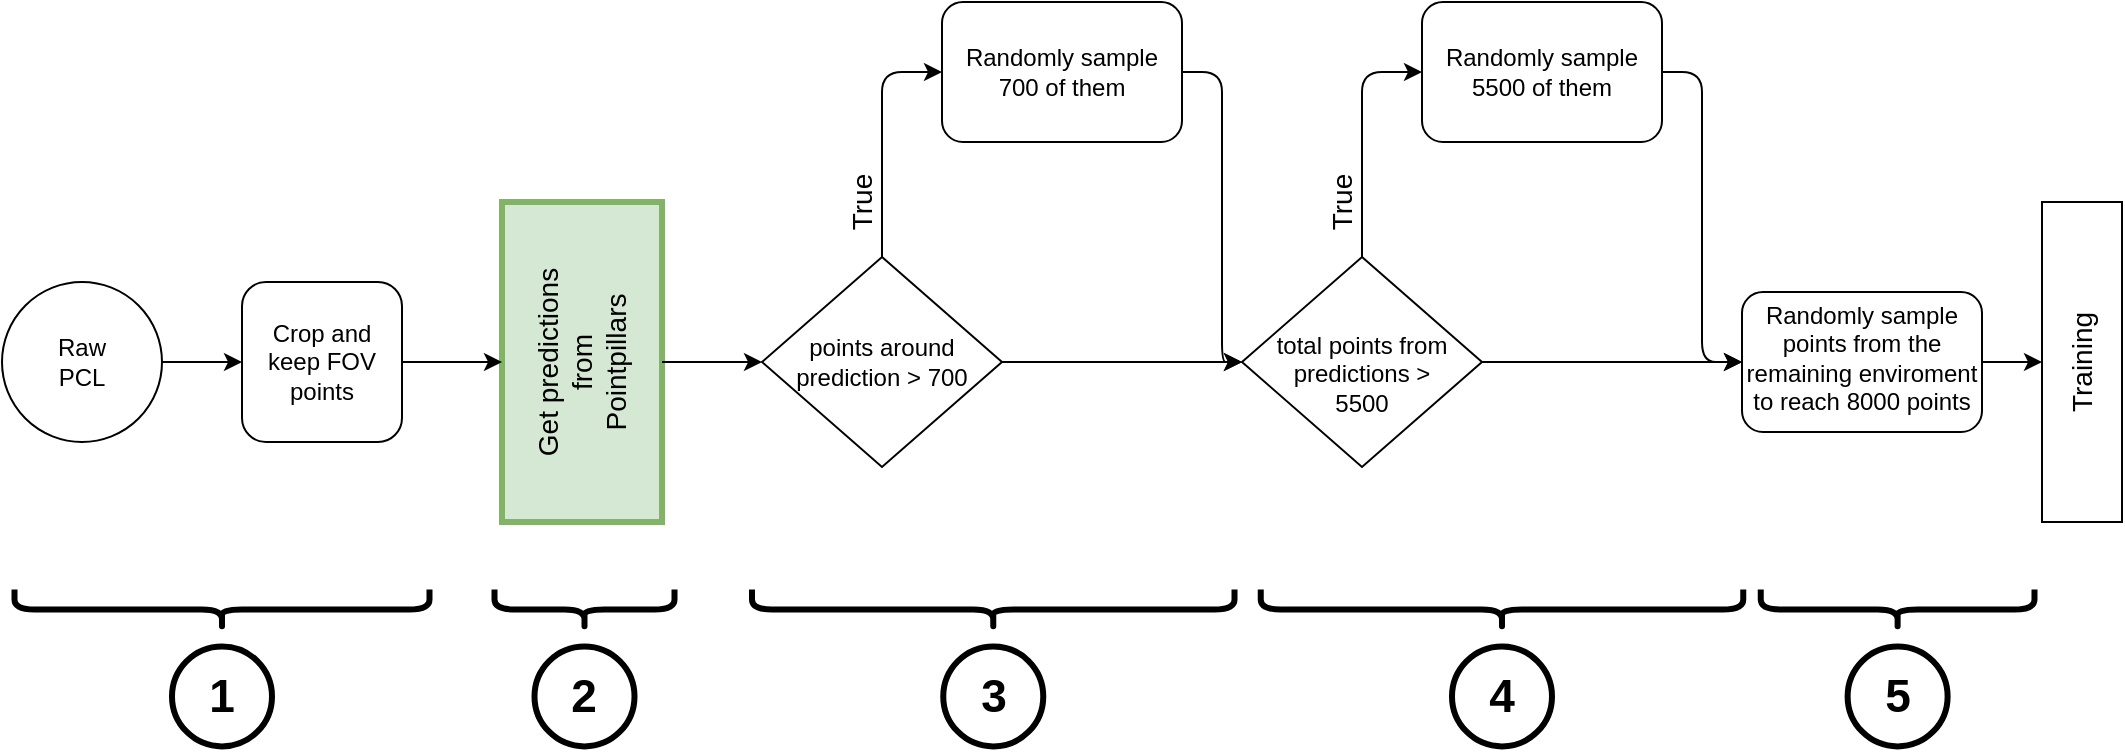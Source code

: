 <mxfile version="14.7.3" type="github">
  <diagram name="Page-1" id="c7488fd3-1785-93aa-aadb-54a6760d102a">
    <mxGraphModel dx="1271" dy="681" grid="1" gridSize="10" guides="1" tooltips="1" connect="1" arrows="1" fold="1" page="1" pageScale="1" pageWidth="1100" pageHeight="850" background="#ffffff" math="0" shadow="0">
      <root>
        <mxCell id="0" />
        <mxCell id="1" parent="0" />
        <mxCell id="LNF0x5uRXGlsWWgb_Sv3-1" value="" style="ellipse;whiteSpace=wrap;html=1;aspect=fixed;" vertex="1" parent="1">
          <mxGeometry x="20" y="360" width="80" height="80" as="geometry" />
        </mxCell>
        <mxCell id="LNF0x5uRXGlsWWgb_Sv3-3" value="" style="rounded=1;whiteSpace=wrap;html=1;" vertex="1" parent="1">
          <mxGeometry x="140" y="360" width="80" height="80" as="geometry" />
        </mxCell>
        <mxCell id="LNF0x5uRXGlsWWgb_Sv3-4" value="" style="rounded=0;whiteSpace=wrap;html=1;fillColor=#d5e8d4;strokeColor=#82b366;strokeWidth=3;" vertex="1" parent="1">
          <mxGeometry x="270" y="320" width="80" height="160" as="geometry" />
        </mxCell>
        <mxCell id="LNF0x5uRXGlsWWgb_Sv3-5" value="" style="rhombus;whiteSpace=wrap;html=1;" vertex="1" parent="1">
          <mxGeometry x="400" y="347.5" width="120" height="105" as="geometry" />
        </mxCell>
        <mxCell id="LNF0x5uRXGlsWWgb_Sv3-7" value="" style="rounded=1;whiteSpace=wrap;html=1;" vertex="1" parent="1">
          <mxGeometry x="490" y="220" width="120" height="70" as="geometry" />
        </mxCell>
        <mxCell id="LNF0x5uRXGlsWWgb_Sv3-9" value="" style="rounded=1;whiteSpace=wrap;html=1;" vertex="1" parent="1">
          <mxGeometry x="890" y="365" width="120" height="70" as="geometry" />
        </mxCell>
        <mxCell id="LNF0x5uRXGlsWWgb_Sv3-10" value="" style="endArrow=classic;html=1;exitX=1;exitY=0.5;exitDx=0;exitDy=0;entryX=0;entryY=0.5;entryDx=0;entryDy=0;" edge="1" parent="1" source="LNF0x5uRXGlsWWgb_Sv3-1" target="LNF0x5uRXGlsWWgb_Sv3-3">
          <mxGeometry width="50" height="50" relative="1" as="geometry">
            <mxPoint x="220" y="340" as="sourcePoint" />
            <mxPoint x="270" y="290" as="targetPoint" />
          </mxGeometry>
        </mxCell>
        <mxCell id="LNF0x5uRXGlsWWgb_Sv3-13" value="" style="endArrow=classic;html=1;entryX=0;entryY=0.5;entryDx=0;entryDy=0;" edge="1" parent="1" target="LNF0x5uRXGlsWWgb_Sv3-4">
          <mxGeometry width="50" height="50" relative="1" as="geometry">
            <mxPoint x="220" y="400" as="sourcePoint" />
            <mxPoint x="270" y="290" as="targetPoint" />
          </mxGeometry>
        </mxCell>
        <mxCell id="LNF0x5uRXGlsWWgb_Sv3-15" value="" style="endArrow=classic;html=1;exitX=1;exitY=0.5;exitDx=0;exitDy=0;entryX=0;entryY=0.5;entryDx=0;entryDy=0;" edge="1" parent="1" source="LNF0x5uRXGlsWWgb_Sv3-4" target="LNF0x5uRXGlsWWgb_Sv3-5">
          <mxGeometry width="50" height="50" relative="1" as="geometry">
            <mxPoint x="220" y="340" as="sourcePoint" />
            <mxPoint x="270" y="290" as="targetPoint" />
          </mxGeometry>
        </mxCell>
        <mxCell id="LNF0x5uRXGlsWWgb_Sv3-16" value="" style="endArrow=classic;html=1;exitX=0.5;exitY=0;exitDx=0;exitDy=0;entryX=0;entryY=0.5;entryDx=0;entryDy=0;" edge="1" parent="1" source="LNF0x5uRXGlsWWgb_Sv3-5" target="LNF0x5uRXGlsWWgb_Sv3-7">
          <mxGeometry width="50" height="50" relative="1" as="geometry">
            <mxPoint x="220" y="340" as="sourcePoint" />
            <mxPoint x="270" y="290" as="targetPoint" />
            <Array as="points">
              <mxPoint x="460" y="255" />
            </Array>
          </mxGeometry>
        </mxCell>
        <mxCell id="LNF0x5uRXGlsWWgb_Sv3-17" value="" style="endArrow=classic;html=1;exitX=1;exitY=0.5;exitDx=0;exitDy=0;entryX=0;entryY=0.5;entryDx=0;entryDy=0;" edge="1" parent="1" source="LNF0x5uRXGlsWWgb_Sv3-5">
          <mxGeometry width="50" height="50" relative="1" as="geometry">
            <mxPoint x="610" y="340" as="sourcePoint" />
            <mxPoint x="640" y="400" as="targetPoint" />
          </mxGeometry>
        </mxCell>
        <mxCell id="LNF0x5uRXGlsWWgb_Sv3-18" value="" style="endArrow=classic;html=1;exitX=1;exitY=0.5;exitDx=0;exitDy=0;entryX=0;entryY=0.5;entryDx=0;entryDy=0;" edge="1" parent="1" source="LNF0x5uRXGlsWWgb_Sv3-7">
          <mxGeometry width="50" height="50" relative="1" as="geometry">
            <mxPoint x="610" y="340" as="sourcePoint" />
            <mxPoint x="640" y="400" as="targetPoint" />
            <Array as="points">
              <mxPoint x="630" y="255" />
              <mxPoint x="630" y="400" />
            </Array>
          </mxGeometry>
        </mxCell>
        <mxCell id="LNF0x5uRXGlsWWgb_Sv3-19" value="" style="rhombus;whiteSpace=wrap;html=1;" vertex="1" parent="1">
          <mxGeometry x="640" y="347.5" width="120" height="105" as="geometry" />
        </mxCell>
        <mxCell id="LNF0x5uRXGlsWWgb_Sv3-20" value="" style="rounded=1;whiteSpace=wrap;html=1;" vertex="1" parent="1">
          <mxGeometry x="730" y="220" width="120" height="70" as="geometry" />
        </mxCell>
        <mxCell id="LNF0x5uRXGlsWWgb_Sv3-21" value="" style="endArrow=classic;html=1;exitX=0.5;exitY=0;exitDx=0;exitDy=0;entryX=0;entryY=0.5;entryDx=0;entryDy=0;" edge="1" parent="1" source="LNF0x5uRXGlsWWgb_Sv3-19" target="LNF0x5uRXGlsWWgb_Sv3-20">
          <mxGeometry width="50" height="50" relative="1" as="geometry">
            <mxPoint x="460" y="340" as="sourcePoint" />
            <mxPoint x="510" y="290" as="targetPoint" />
            <Array as="points">
              <mxPoint x="700" y="255" />
            </Array>
          </mxGeometry>
        </mxCell>
        <mxCell id="LNF0x5uRXGlsWWgb_Sv3-22" value="" style="endArrow=classic;html=1;exitX=1;exitY=0.5;exitDx=0;exitDy=0;entryX=0;entryY=0.5;entryDx=0;entryDy=0;" edge="1" parent="1" source="LNF0x5uRXGlsWWgb_Sv3-19">
          <mxGeometry width="50" height="50" relative="1" as="geometry">
            <mxPoint x="850" y="340" as="sourcePoint" />
            <mxPoint x="890" y="400" as="targetPoint" />
          </mxGeometry>
        </mxCell>
        <mxCell id="LNF0x5uRXGlsWWgb_Sv3-23" value="" style="endArrow=classic;html=1;exitX=1;exitY=0.5;exitDx=0;exitDy=0;entryX=0;entryY=0.5;entryDx=0;entryDy=0;" edge="1" parent="1" source="LNF0x5uRXGlsWWgb_Sv3-20">
          <mxGeometry width="50" height="50" relative="1" as="geometry">
            <mxPoint x="850" y="340" as="sourcePoint" />
            <mxPoint x="890" y="400" as="targetPoint" />
            <Array as="points">
              <mxPoint x="870" y="255" />
              <mxPoint x="870" y="400" />
            </Array>
          </mxGeometry>
        </mxCell>
        <mxCell id="LNF0x5uRXGlsWWgb_Sv3-24" value="" style="endArrow=classic;html=1;exitX=1;exitY=0.5;exitDx=0;exitDy=0;" edge="1" parent="1" source="LNF0x5uRXGlsWWgb_Sv3-9" target="LNF0x5uRXGlsWWgb_Sv3-25">
          <mxGeometry width="50" height="50" relative="1" as="geometry">
            <mxPoint x="610" y="340" as="sourcePoint" />
            <mxPoint x="1030" y="400" as="targetPoint" />
          </mxGeometry>
        </mxCell>
        <mxCell id="LNF0x5uRXGlsWWgb_Sv3-25" value="" style="rounded=0;whiteSpace=wrap;html=1;" vertex="1" parent="1">
          <mxGeometry x="1040" y="320" width="40" height="160" as="geometry" />
        </mxCell>
        <mxCell id="LNF0x5uRXGlsWWgb_Sv3-26" value="Raw PCL" style="text;html=1;strokeColor=none;fillColor=none;align=center;verticalAlign=middle;whiteSpace=wrap;rounded=0;" vertex="1" parent="1">
          <mxGeometry x="40" y="390" width="40" height="20" as="geometry" />
        </mxCell>
        <mxCell id="LNF0x5uRXGlsWWgb_Sv3-27" value="Crop and keep FOV points" style="text;html=1;strokeColor=none;fillColor=none;align=center;verticalAlign=middle;whiteSpace=wrap;rounded=0;" vertex="1" parent="1">
          <mxGeometry x="150" y="385" width="60" height="30" as="geometry" />
        </mxCell>
        <mxCell id="LNF0x5uRXGlsWWgb_Sv3-28" value="Get predictions from&lt;br style=&quot;font-size: 14px;&quot;&gt;Pointpillars" style="text;html=1;strokeColor=none;fillColor=none;align=center;verticalAlign=middle;whiteSpace=wrap;rounded=0;rotation=-90;fontSize=14;" vertex="1" parent="1">
          <mxGeometry x="255" y="380" width="110" height="40" as="geometry" />
        </mxCell>
        <mxCell id="LNF0x5uRXGlsWWgb_Sv3-29" value="True" style="text;html=1;strokeColor=none;fillColor=none;align=center;verticalAlign=middle;whiteSpace=wrap;rounded=0;fontSize=14;rotation=-90;" vertex="1" parent="1">
          <mxGeometry x="430" y="310" width="40" height="20" as="geometry" />
        </mxCell>
        <mxCell id="LNF0x5uRXGlsWWgb_Sv3-30" value="True" style="text;html=1;strokeColor=none;fillColor=none;align=center;verticalAlign=middle;whiteSpace=wrap;rounded=0;fontSize=14;rotation=-90;" vertex="1" parent="1">
          <mxGeometry x="670" y="310" width="40" height="20" as="geometry" />
        </mxCell>
        <mxCell id="LNF0x5uRXGlsWWgb_Sv3-33" value="points around prediction &amp;gt; 700" style="text;html=1;strokeColor=none;fillColor=none;align=center;verticalAlign=middle;whiteSpace=wrap;rounded=0;fontSize=12;" vertex="1" parent="1">
          <mxGeometry x="406.25" y="387.5" width="107.5" height="25" as="geometry" />
        </mxCell>
        <mxCell id="LNF0x5uRXGlsWWgb_Sv3-34" value="total points from predictions &amp;gt; 5500" style="text;html=1;strokeColor=none;fillColor=none;align=center;verticalAlign=middle;whiteSpace=wrap;rounded=0;fontSize=12;" vertex="1" parent="1">
          <mxGeometry x="653.13" y="380" width="93.75" height="52.5" as="geometry" />
        </mxCell>
        <mxCell id="LNF0x5uRXGlsWWgb_Sv3-35" value="Randomly sample 700 of them" style="text;html=1;strokeColor=none;fillColor=none;align=center;verticalAlign=middle;whiteSpace=wrap;rounded=0;fontSize=12;" vertex="1" parent="1">
          <mxGeometry x="500" y="245" width="100" height="20" as="geometry" />
        </mxCell>
        <mxCell id="LNF0x5uRXGlsWWgb_Sv3-36" value="Randomly sample 5500 of them" style="text;html=1;strokeColor=none;fillColor=none;align=center;verticalAlign=middle;whiteSpace=wrap;rounded=0;fontSize=12;" vertex="1" parent="1">
          <mxGeometry x="740" y="245" width="100" height="20" as="geometry" />
        </mxCell>
        <mxCell id="LNF0x5uRXGlsWWgb_Sv3-37" value="Randomly sample points from the remaining enviroment to reach 8000 points" style="text;html=1;strokeColor=none;fillColor=none;align=center;verticalAlign=middle;whiteSpace=wrap;rounded=0;fontSize=12;" vertex="1" parent="1">
          <mxGeometry x="890" y="387.5" width="120" height="20" as="geometry" />
        </mxCell>
        <mxCell id="LNF0x5uRXGlsWWgb_Sv3-38" value="Training" style="text;html=1;strokeColor=none;fillColor=none;align=center;verticalAlign=middle;whiteSpace=wrap;rounded=0;fontSize=14;rotation=-90;" vertex="1" parent="1">
          <mxGeometry x="1040" y="390" width="40" height="20" as="geometry" />
        </mxCell>
        <mxCell id="LNF0x5uRXGlsWWgb_Sv3-39" style="edgeStyle=orthogonalEdgeStyle;rounded=0;orthogonalLoop=1;jettySize=auto;html=1;exitX=0.5;exitY=1;exitDx=0;exitDy=0;fontSize=14;" edge="1" parent="1" source="LNF0x5uRXGlsWWgb_Sv3-34" target="LNF0x5uRXGlsWWgb_Sv3-34">
          <mxGeometry relative="1" as="geometry" />
        </mxCell>
        <mxCell id="LNF0x5uRXGlsWWgb_Sv3-42" value="" style="shape=curlyBracket;whiteSpace=wrap;html=1;rounded=1;fontSize=14;strokeWidth=3;rotation=-90;" vertex="1" parent="1">
          <mxGeometry x="120" y="420" width="20" height="207.5" as="geometry" />
        </mxCell>
        <mxCell id="LNF0x5uRXGlsWWgb_Sv3-43" value="" style="shape=curlyBracket;whiteSpace=wrap;html=1;rounded=1;fontSize=14;strokeWidth=3;rotation=-90;" vertex="1" parent="1">
          <mxGeometry x="301.25" y="478.75" width="20" height="90" as="geometry" />
        </mxCell>
        <mxCell id="LNF0x5uRXGlsWWgb_Sv3-44" value="" style="shape=curlyBracket;whiteSpace=wrap;html=1;rounded=1;fontSize=14;strokeWidth=3;rotation=-90;" vertex="1" parent="1">
          <mxGeometry x="505.63" y="403.13" width="20" height="241.25" as="geometry" />
        </mxCell>
        <mxCell id="LNF0x5uRXGlsWWgb_Sv3-45" value="" style="shape=curlyBracket;whiteSpace=wrap;html=1;rounded=1;fontSize=14;strokeWidth=3;rotation=-90;" vertex="1" parent="1">
          <mxGeometry x="760" y="403.12" width="20" height="241.25" as="geometry" />
        </mxCell>
        <mxCell id="LNF0x5uRXGlsWWgb_Sv3-46" value="" style="shape=curlyBracket;whiteSpace=wrap;html=1;rounded=1;fontSize=14;strokeWidth=3;rotation=-90;" vertex="1" parent="1">
          <mxGeometry x="957.81" y="455.32" width="20" height="136.87" as="geometry" />
        </mxCell>
        <mxCell id="LNF0x5uRXGlsWWgb_Sv3-48" value="" style="ellipse;whiteSpace=wrap;html=1;aspect=fixed;fontSize=14;strokeWidth=3;" vertex="1" parent="1">
          <mxGeometry x="105" y="542.19" width="50" height="50" as="geometry" />
        </mxCell>
        <mxCell id="LNF0x5uRXGlsWWgb_Sv3-49" value="&lt;b&gt;&lt;font style=&quot;font-size: 23px&quot;&gt;1&lt;/font&gt;&lt;/b&gt;" style="text;html=1;strokeColor=none;fillColor=none;align=center;verticalAlign=middle;whiteSpace=wrap;rounded=0;fontSize=14;" vertex="1" parent="1">
          <mxGeometry x="110" y="557.19" width="40" height="20" as="geometry" />
        </mxCell>
        <mxCell id="LNF0x5uRXGlsWWgb_Sv3-50" value="" style="ellipse;whiteSpace=wrap;html=1;aspect=fixed;fontSize=14;strokeWidth=3;" vertex="1" parent="1">
          <mxGeometry x="286.25" y="542.19" width="50" height="50" as="geometry" />
        </mxCell>
        <mxCell id="LNF0x5uRXGlsWWgb_Sv3-51" value="&lt;b&gt;&lt;font style=&quot;font-size: 23px&quot;&gt;2&lt;/font&gt;&lt;/b&gt;" style="text;html=1;strokeColor=none;fillColor=none;align=center;verticalAlign=middle;whiteSpace=wrap;rounded=0;fontSize=14;" vertex="1" parent="1">
          <mxGeometry x="291.25" y="557.19" width="40" height="20" as="geometry" />
        </mxCell>
        <mxCell id="LNF0x5uRXGlsWWgb_Sv3-52" value="" style="ellipse;whiteSpace=wrap;html=1;aspect=fixed;fontSize=14;strokeWidth=3;" vertex="1" parent="1">
          <mxGeometry x="490.63" y="542.19" width="50" height="50" as="geometry" />
        </mxCell>
        <mxCell id="LNF0x5uRXGlsWWgb_Sv3-53" value="&lt;b&gt;&lt;font style=&quot;font-size: 23px&quot;&gt;3&lt;/font&gt;&lt;/b&gt;" style="text;html=1;strokeColor=none;fillColor=none;align=center;verticalAlign=middle;whiteSpace=wrap;rounded=0;fontSize=14;" vertex="1" parent="1">
          <mxGeometry x="495.63" y="557.19" width="40" height="20" as="geometry" />
        </mxCell>
        <mxCell id="LNF0x5uRXGlsWWgb_Sv3-54" value="" style="ellipse;whiteSpace=wrap;html=1;aspect=fixed;fontSize=14;strokeWidth=3;" vertex="1" parent="1">
          <mxGeometry x="745" y="542.19" width="50" height="50" as="geometry" />
        </mxCell>
        <mxCell id="LNF0x5uRXGlsWWgb_Sv3-55" value="&lt;b&gt;&lt;font style=&quot;font-size: 23px&quot;&gt;4&lt;/font&gt;&lt;/b&gt;" style="text;html=1;strokeColor=none;fillColor=none;align=center;verticalAlign=middle;whiteSpace=wrap;rounded=0;fontSize=14;" vertex="1" parent="1">
          <mxGeometry x="750" y="557.19" width="40" height="20" as="geometry" />
        </mxCell>
        <mxCell id="LNF0x5uRXGlsWWgb_Sv3-56" value="" style="ellipse;whiteSpace=wrap;html=1;aspect=fixed;fontSize=14;strokeWidth=3;" vertex="1" parent="1">
          <mxGeometry x="942.81" y="542.19" width="50" height="50" as="geometry" />
        </mxCell>
        <mxCell id="LNF0x5uRXGlsWWgb_Sv3-57" value="&lt;b&gt;&lt;font style=&quot;font-size: 23px&quot;&gt;5&lt;/font&gt;&lt;/b&gt;" style="text;html=1;strokeColor=none;fillColor=none;align=center;verticalAlign=middle;whiteSpace=wrap;rounded=0;fontSize=14;" vertex="1" parent="1">
          <mxGeometry x="947.81" y="557.19" width="40" height="20" as="geometry" />
        </mxCell>
      </root>
    </mxGraphModel>
  </diagram>
</mxfile>
